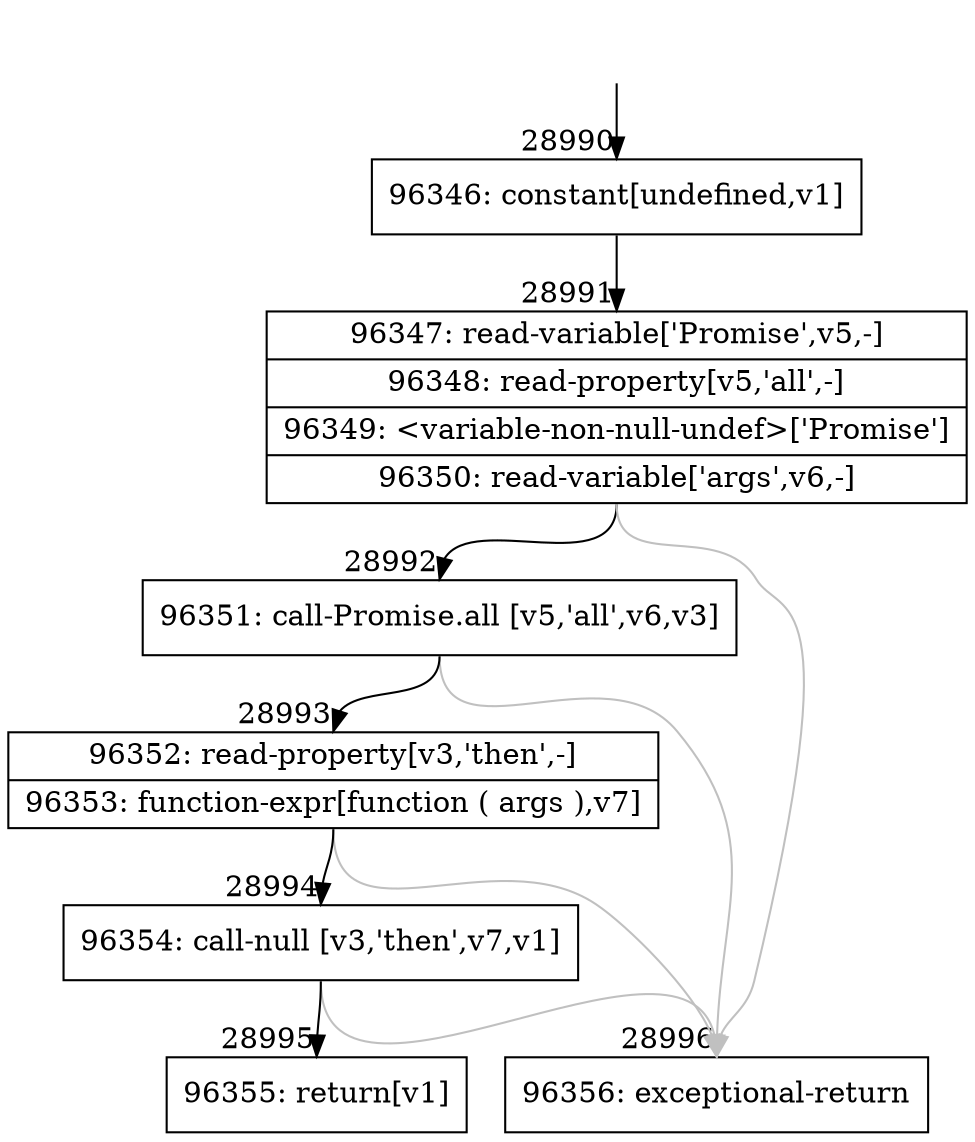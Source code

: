 digraph {
rankdir="TD"
BB_entry2559[shape=none,label=""];
BB_entry2559 -> BB28990 [tailport=s, headport=n, headlabel="    28990"]
BB28990 [shape=record label="{96346: constant[undefined,v1]}" ] 
BB28990 -> BB28991 [tailport=s, headport=n, headlabel="      28991"]
BB28991 [shape=record label="{96347: read-variable['Promise',v5,-]|96348: read-property[v5,'all',-]|96349: \<variable-non-null-undef\>['Promise']|96350: read-variable['args',v6,-]}" ] 
BB28991 -> BB28992 [tailport=s, headport=n, headlabel="      28992"]
BB28991 -> BB28996 [tailport=s, headport=n, color=gray, headlabel="      28996"]
BB28992 [shape=record label="{96351: call-Promise.all [v5,'all',v6,v3]}" ] 
BB28992 -> BB28993 [tailport=s, headport=n, headlabel="      28993"]
BB28992 -> BB28996 [tailport=s, headport=n, color=gray]
BB28993 [shape=record label="{96352: read-property[v3,'then',-]|96353: function-expr[function ( args ),v7]}" ] 
BB28993 -> BB28994 [tailport=s, headport=n, headlabel="      28994"]
BB28993 -> BB28996 [tailport=s, headport=n, color=gray]
BB28994 [shape=record label="{96354: call-null [v3,'then',v7,v1]}" ] 
BB28994 -> BB28995 [tailport=s, headport=n, headlabel="      28995"]
BB28994 -> BB28996 [tailport=s, headport=n, color=gray]
BB28995 [shape=record label="{96355: return[v1]}" ] 
BB28996 [shape=record label="{96356: exceptional-return}" ] 
//#$~ 51990
}
